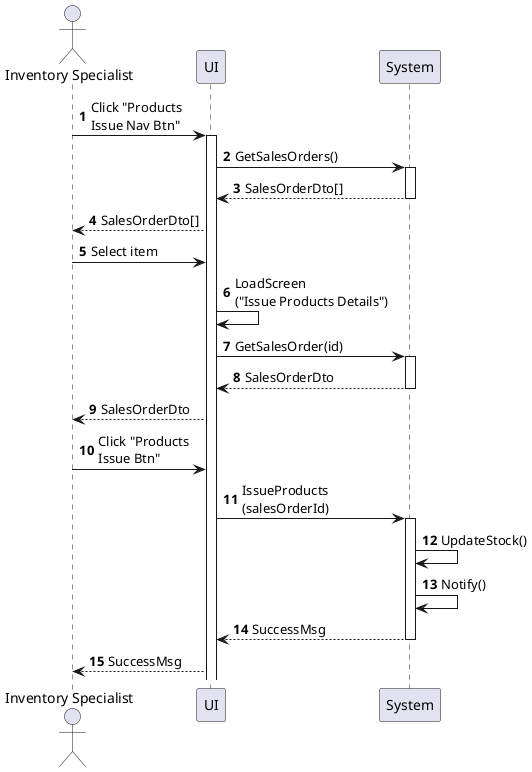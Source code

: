 @startuml inventory-product-issue
autonumber

actor "Inventory Specialist" as a
participant UI as f
participant System as b

a -> f : Click "Products\nIssue Nav Btn"
activate f
f -> b : GetSalesOrders()
activate b
return SalesOrderDto[]
f --> a : SalesOrderDto[]
a -> f : Select item
f -> f : LoadScreen\n("Issue Products Details")
f -> b : GetSalesOrder(id)
activate b
return SalesOrderDto
f --> a : SalesOrderDto
a -> f : Click "Products\nIssue Btn"
f -> b : IssueProducts\n(salesOrderId)
activate b
b -> b : UpdateStock()
b -> b : Notify()
return SuccessMsg
f --> a : SuccessMsg
@enduml